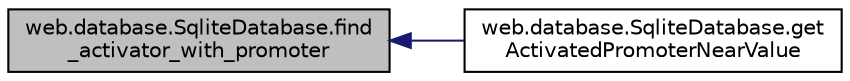 digraph "web.database.SqliteDatabase.find_activator_with_promoter"
{
  edge [fontname="Helvetica",fontsize="10",labelfontname="Helvetica",labelfontsize="10"];
  node [fontname="Helvetica",fontsize="10",shape=record];
  rankdir="LR";
  Node1 [label="web.database.SqliteDatabase.find\l_activator_with_promoter",height=0.2,width=0.4,color="black", fillcolor="grey75", style="filled" fontcolor="black"];
  Node1 -> Node2 [dir="back",color="midnightblue",fontsize="10",style="solid",fontname="Helvetica"];
  Node2 [label="web.database.SqliteDatabase.get\lActivatedPromoterNearValue",height=0.2,width=0.4,color="black", fillcolor="white", style="filled",URL="$classweb_1_1database_1_1_sqlite_database.html#aa3bd1c42a4c0f6b02b88997ba4a93b10"];
}

